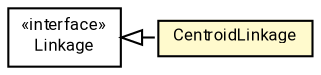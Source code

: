 #!/usr/local/bin/dot
#
# Class diagram 
# Generated by UMLGraph version R5_7_2-60-g0e99a6 (http://www.spinellis.gr/umlgraph/)
#

digraph G {
	graph [fontnames="svg"]
	edge [fontname="Roboto",fontsize=7,labelfontname="Roboto",labelfontsize=7,color="black"];
	node [fontname="Roboto",fontcolor="black",fontsize=8,shape=plaintext,margin=0,width=0,height=0];
	nodesep=0.15;
	ranksep=0.25;
	rankdir=LR;
	// de.lmu.ifi.dbs.elki.algorithm.clustering.hierarchical.linkage.CentroidLinkage
	c2369201 [label=<<table title="de.lmu.ifi.dbs.elki.algorithm.clustering.hierarchical.linkage.CentroidLinkage" border="0" cellborder="1" cellspacing="0" cellpadding="2" bgcolor="lemonChiffon" href="CentroidLinkage.html" target="_parent">
		<tr><td><table border="0" cellspacing="0" cellpadding="1">
		<tr><td align="center" balign="center"> <font face="Roboto">CentroidLinkage</font> </td></tr>
		</table></td></tr>
		</table>>, URL="CentroidLinkage.html"];
	// de.lmu.ifi.dbs.elki.algorithm.clustering.hierarchical.linkage.Linkage
	c2369203 [label=<<table title="de.lmu.ifi.dbs.elki.algorithm.clustering.hierarchical.linkage.Linkage" border="0" cellborder="1" cellspacing="0" cellpadding="2" href="Linkage.html" target="_parent">
		<tr><td><table border="0" cellspacing="0" cellpadding="1">
		<tr><td align="center" balign="center"> &#171;interface&#187; </td></tr>
		<tr><td align="center" balign="center"> <font face="Roboto">Linkage</font> </td></tr>
		</table></td></tr>
		</table>>, URL="Linkage.html"];
	// de.lmu.ifi.dbs.elki.algorithm.clustering.hierarchical.linkage.CentroidLinkage implements de.lmu.ifi.dbs.elki.algorithm.clustering.hierarchical.linkage.Linkage
	c2369203 -> c2369201 [arrowtail=empty,style=dashed,dir=back,weight=9];
}

